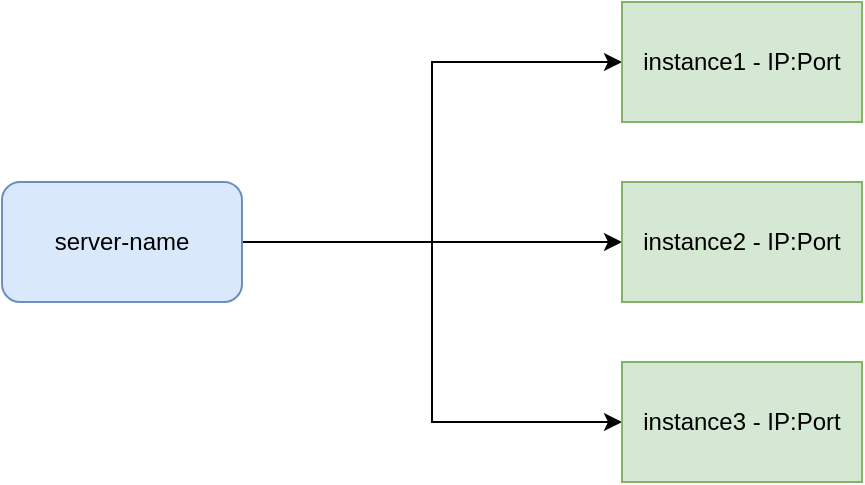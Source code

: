 <mxfile version="21.7.3" type="github">
  <diagram name="第 1 页" id="1MOPSF-VcTMAgxWGR2cx">
    <mxGraphModel dx="793" dy="1109" grid="1" gridSize="10" guides="1" tooltips="1" connect="1" arrows="1" fold="1" page="1" pageScale="1" pageWidth="827" pageHeight="1169" math="0" shadow="0">
      <root>
        <mxCell id="0" />
        <mxCell id="1" parent="0" />
        <mxCell id="8TeAK5xbMEtvdyVOzLFB-5" style="edgeStyle=orthogonalEdgeStyle;rounded=0;orthogonalLoop=1;jettySize=auto;html=1;entryX=0;entryY=0.5;entryDx=0;entryDy=0;" edge="1" parent="1" source="8TeAK5xbMEtvdyVOzLFB-1" target="8TeAK5xbMEtvdyVOzLFB-2">
          <mxGeometry relative="1" as="geometry" />
        </mxCell>
        <mxCell id="8TeAK5xbMEtvdyVOzLFB-6" style="edgeStyle=orthogonalEdgeStyle;rounded=0;orthogonalLoop=1;jettySize=auto;html=1;entryX=0;entryY=0.5;entryDx=0;entryDy=0;" edge="1" parent="1" source="8TeAK5xbMEtvdyVOzLFB-1" target="8TeAK5xbMEtvdyVOzLFB-3">
          <mxGeometry relative="1" as="geometry" />
        </mxCell>
        <mxCell id="8TeAK5xbMEtvdyVOzLFB-7" style="edgeStyle=orthogonalEdgeStyle;rounded=0;orthogonalLoop=1;jettySize=auto;html=1;entryX=0;entryY=0.5;entryDx=0;entryDy=0;" edge="1" parent="1" source="8TeAK5xbMEtvdyVOzLFB-1" target="8TeAK5xbMEtvdyVOzLFB-4">
          <mxGeometry relative="1" as="geometry" />
        </mxCell>
        <mxCell id="8TeAK5xbMEtvdyVOzLFB-1" value="server-name" style="rounded=1;whiteSpace=wrap;html=1;fillColor=#dae8fc;strokeColor=#6c8ebf;" vertex="1" parent="1">
          <mxGeometry x="90" y="480" width="120" height="60" as="geometry" />
        </mxCell>
        <mxCell id="8TeAK5xbMEtvdyVOzLFB-2" value="instance1 - IP:Port" style="rounded=0;whiteSpace=wrap;html=1;fillColor=#d5e8d4;strokeColor=#82b366;" vertex="1" parent="1">
          <mxGeometry x="400" y="390" width="120" height="60" as="geometry" />
        </mxCell>
        <mxCell id="8TeAK5xbMEtvdyVOzLFB-3" value="instance2 - IP:Port" style="rounded=0;whiteSpace=wrap;html=1;fillColor=#d5e8d4;strokeColor=#82b366;" vertex="1" parent="1">
          <mxGeometry x="400" y="480" width="120" height="60" as="geometry" />
        </mxCell>
        <mxCell id="8TeAK5xbMEtvdyVOzLFB-4" value="instance3 - IP:Port" style="rounded=0;whiteSpace=wrap;html=1;fillColor=#d5e8d4;strokeColor=#82b366;" vertex="1" parent="1">
          <mxGeometry x="400" y="570" width="120" height="60" as="geometry" />
        </mxCell>
      </root>
    </mxGraphModel>
  </diagram>
</mxfile>

